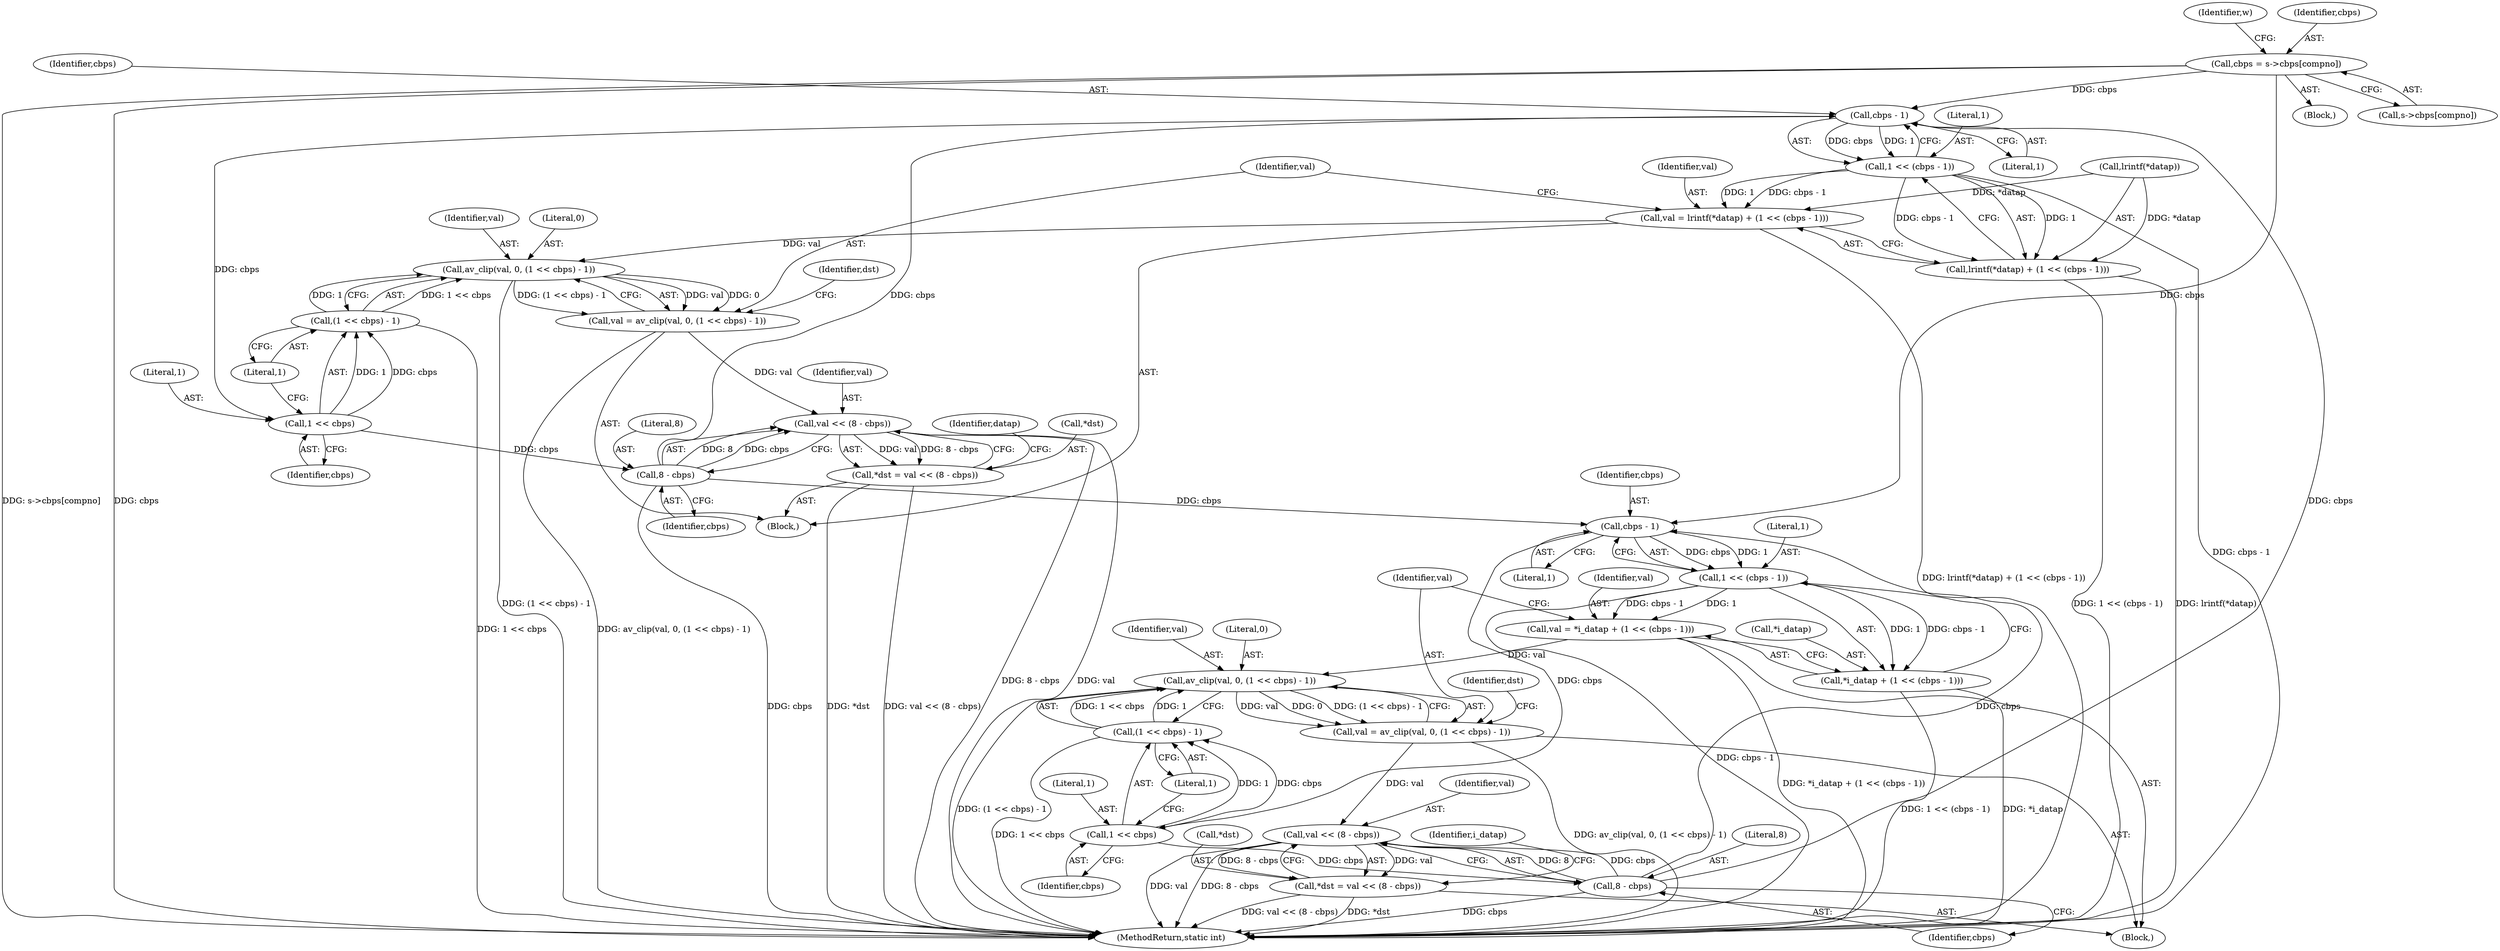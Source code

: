 digraph "0_FFmpeg_fe448cd28d674c3eff3072552eae366d0b659ce9@array" {
"1000504" [label="(Call,cbps = s->cbps[compno])"];
"1000702" [label="(Call,cbps - 1)"];
"1000700" [label="(Call,1 << (cbps - 1))"];
"1000694" [label="(Call,val = lrintf(*datap) + (1 << (cbps - 1)))"];
"1000707" [label="(Call,av_clip(val, 0, (1 << cbps) - 1))"];
"1000705" [label="(Call,val = av_clip(val, 0, (1 << cbps) - 1))"];
"1000718" [label="(Call,val << (8 - cbps))"];
"1000715" [label="(Call,*dst = val << (8 - cbps))"];
"1000696" [label="(Call,lrintf(*datap) + (1 << (cbps - 1)))"];
"1000711" [label="(Call,1 << cbps)"];
"1000710" [label="(Call,(1 << cbps) - 1)"];
"1000720" [label="(Call,8 - cbps)"];
"1000750" [label="(Call,cbps - 1)"];
"1000748" [label="(Call,1 << (cbps - 1))"];
"1000743" [label="(Call,val = *i_datap + (1 << (cbps - 1)))"];
"1000755" [label="(Call,av_clip(val, 0, (1 << cbps) - 1))"];
"1000753" [label="(Call,val = av_clip(val, 0, (1 << cbps) - 1))"];
"1000766" [label="(Call,val << (8 - cbps))"];
"1000763" [label="(Call,*dst = val << (8 - cbps))"];
"1000745" [label="(Call,*i_datap + (1 << (cbps - 1)))"];
"1000759" [label="(Call,1 << cbps)"];
"1000758" [label="(Call,(1 << cbps) - 1)"];
"1000768" [label="(Call,8 - cbps)"];
"1000694" [label="(Call,val = lrintf(*datap) + (1 << (cbps - 1)))"];
"1000704" [label="(Literal,1)"];
"1000718" [label="(Call,val << (8 - cbps))"];
"1000744" [label="(Identifier,val)"];
"1000705" [label="(Call,val = av_clip(val, 0, (1 << cbps) - 1))"];
"1000741" [label="(Block,)"];
"1000724" [label="(Identifier,datap)"];
"1000764" [label="(Call,*dst)"];
"1000721" [label="(Literal,8)"];
"1000760" [label="(Literal,1)"];
"1000719" [label="(Identifier,val)"];
"1000713" [label="(Identifier,cbps)"];
"1000720" [label="(Call,8 - cbps)"];
"1000745" [label="(Call,*i_datap + (1 << (cbps - 1)))"];
"1000707" [label="(Call,av_clip(val, 0, (1 << cbps) - 1))"];
"1000762" [label="(Literal,1)"];
"1000696" [label="(Call,lrintf(*datap) + (1 << (cbps - 1)))"];
"1000701" [label="(Literal,1)"];
"1000702" [label="(Call,cbps - 1)"];
"1000768" [label="(Call,8 - cbps)"];
"1000748" [label="(Call,1 << (cbps - 1))"];
"1000767" [label="(Identifier,val)"];
"1000692" [label="(Block,)"];
"1000695" [label="(Identifier,val)"];
"1001114" [label="(MethodReturn,static int)"];
"1000751" [label="(Identifier,cbps)"];
"1000756" [label="(Identifier,val)"];
"1000706" [label="(Identifier,val)"];
"1000759" [label="(Call,1 << cbps)"];
"1000749" [label="(Literal,1)"];
"1000769" [label="(Literal,8)"];
"1000712" [label="(Literal,1)"];
"1000504" [label="(Call,cbps = s->cbps[compno])"];
"1000758" [label="(Call,(1 << cbps) - 1)"];
"1000710" [label="(Call,(1 << cbps) - 1)"];
"1000709" [label="(Literal,0)"];
"1000757" [label="(Literal,0)"];
"1000754" [label="(Identifier,val)"];
"1000763" [label="(Call,*dst = val << (8 - cbps))"];
"1000746" [label="(Call,*i_datap)"];
"1000755" [label="(Call,av_clip(val, 0, (1 << cbps) - 1))"];
"1000722" [label="(Identifier,cbps)"];
"1000474" [label="(Block,)"];
"1000703" [label="(Identifier,cbps)"];
"1000753" [label="(Call,val = av_clip(val, 0, (1 << cbps) - 1))"];
"1000750" [label="(Call,cbps - 1)"];
"1000743" [label="(Call,val = *i_datap + (1 << (cbps - 1)))"];
"1000772" [label="(Identifier,i_datap)"];
"1000700" [label="(Call,1 << (cbps - 1))"];
"1000506" [label="(Call,s->cbps[compno])"];
"1000717" [label="(Identifier,dst)"];
"1000697" [label="(Call,lrintf(*datap))"];
"1000715" [label="(Call,*dst = val << (8 - cbps))"];
"1000513" [label="(Identifier,w)"];
"1000765" [label="(Identifier,dst)"];
"1000708" [label="(Identifier,val)"];
"1000714" [label="(Literal,1)"];
"1000761" [label="(Identifier,cbps)"];
"1000766" [label="(Call,val << (8 - cbps))"];
"1000770" [label="(Identifier,cbps)"];
"1000752" [label="(Literal,1)"];
"1000716" [label="(Call,*dst)"];
"1000505" [label="(Identifier,cbps)"];
"1000711" [label="(Call,1 << cbps)"];
"1000504" -> "1000474"  [label="AST: "];
"1000504" -> "1000506"  [label="CFG: "];
"1000505" -> "1000504"  [label="AST: "];
"1000506" -> "1000504"  [label="AST: "];
"1000513" -> "1000504"  [label="CFG: "];
"1000504" -> "1001114"  [label="DDG: s->cbps[compno]"];
"1000504" -> "1001114"  [label="DDG: cbps"];
"1000504" -> "1000702"  [label="DDG: cbps"];
"1000504" -> "1000750"  [label="DDG: cbps"];
"1000702" -> "1000700"  [label="AST: "];
"1000702" -> "1000704"  [label="CFG: "];
"1000703" -> "1000702"  [label="AST: "];
"1000704" -> "1000702"  [label="AST: "];
"1000700" -> "1000702"  [label="CFG: "];
"1000702" -> "1000700"  [label="DDG: cbps"];
"1000702" -> "1000700"  [label="DDG: 1"];
"1000768" -> "1000702"  [label="DDG: cbps"];
"1000720" -> "1000702"  [label="DDG: cbps"];
"1000702" -> "1000711"  [label="DDG: cbps"];
"1000700" -> "1000696"  [label="AST: "];
"1000701" -> "1000700"  [label="AST: "];
"1000696" -> "1000700"  [label="CFG: "];
"1000700" -> "1001114"  [label="DDG: cbps - 1"];
"1000700" -> "1000694"  [label="DDG: 1"];
"1000700" -> "1000694"  [label="DDG: cbps - 1"];
"1000700" -> "1000696"  [label="DDG: 1"];
"1000700" -> "1000696"  [label="DDG: cbps - 1"];
"1000694" -> "1000692"  [label="AST: "];
"1000694" -> "1000696"  [label="CFG: "];
"1000695" -> "1000694"  [label="AST: "];
"1000696" -> "1000694"  [label="AST: "];
"1000706" -> "1000694"  [label="CFG: "];
"1000694" -> "1001114"  [label="DDG: lrintf(*datap) + (1 << (cbps - 1))"];
"1000697" -> "1000694"  [label="DDG: *datap"];
"1000694" -> "1000707"  [label="DDG: val"];
"1000707" -> "1000705"  [label="AST: "];
"1000707" -> "1000710"  [label="CFG: "];
"1000708" -> "1000707"  [label="AST: "];
"1000709" -> "1000707"  [label="AST: "];
"1000710" -> "1000707"  [label="AST: "];
"1000705" -> "1000707"  [label="CFG: "];
"1000707" -> "1001114"  [label="DDG: (1 << cbps) - 1"];
"1000707" -> "1000705"  [label="DDG: val"];
"1000707" -> "1000705"  [label="DDG: 0"];
"1000707" -> "1000705"  [label="DDG: (1 << cbps) - 1"];
"1000710" -> "1000707"  [label="DDG: 1 << cbps"];
"1000710" -> "1000707"  [label="DDG: 1"];
"1000705" -> "1000692"  [label="AST: "];
"1000706" -> "1000705"  [label="AST: "];
"1000717" -> "1000705"  [label="CFG: "];
"1000705" -> "1001114"  [label="DDG: av_clip(val, 0, (1 << cbps) - 1)"];
"1000705" -> "1000718"  [label="DDG: val"];
"1000718" -> "1000715"  [label="AST: "];
"1000718" -> "1000720"  [label="CFG: "];
"1000719" -> "1000718"  [label="AST: "];
"1000720" -> "1000718"  [label="AST: "];
"1000715" -> "1000718"  [label="CFG: "];
"1000718" -> "1001114"  [label="DDG: 8 - cbps"];
"1000718" -> "1001114"  [label="DDG: val"];
"1000718" -> "1000715"  [label="DDG: val"];
"1000718" -> "1000715"  [label="DDG: 8 - cbps"];
"1000720" -> "1000718"  [label="DDG: 8"];
"1000720" -> "1000718"  [label="DDG: cbps"];
"1000715" -> "1000692"  [label="AST: "];
"1000716" -> "1000715"  [label="AST: "];
"1000724" -> "1000715"  [label="CFG: "];
"1000715" -> "1001114"  [label="DDG: *dst"];
"1000715" -> "1001114"  [label="DDG: val << (8 - cbps)"];
"1000697" -> "1000696"  [label="AST: "];
"1000696" -> "1001114"  [label="DDG: 1 << (cbps - 1)"];
"1000696" -> "1001114"  [label="DDG: lrintf(*datap)"];
"1000697" -> "1000696"  [label="DDG: *datap"];
"1000711" -> "1000710"  [label="AST: "];
"1000711" -> "1000713"  [label="CFG: "];
"1000712" -> "1000711"  [label="AST: "];
"1000713" -> "1000711"  [label="AST: "];
"1000714" -> "1000711"  [label="CFG: "];
"1000711" -> "1000710"  [label="DDG: 1"];
"1000711" -> "1000710"  [label="DDG: cbps"];
"1000711" -> "1000720"  [label="DDG: cbps"];
"1000710" -> "1000714"  [label="CFG: "];
"1000714" -> "1000710"  [label="AST: "];
"1000710" -> "1001114"  [label="DDG: 1 << cbps"];
"1000720" -> "1000722"  [label="CFG: "];
"1000721" -> "1000720"  [label="AST: "];
"1000722" -> "1000720"  [label="AST: "];
"1000720" -> "1001114"  [label="DDG: cbps"];
"1000720" -> "1000750"  [label="DDG: cbps"];
"1000750" -> "1000748"  [label="AST: "];
"1000750" -> "1000752"  [label="CFG: "];
"1000751" -> "1000750"  [label="AST: "];
"1000752" -> "1000750"  [label="AST: "];
"1000748" -> "1000750"  [label="CFG: "];
"1000750" -> "1000748"  [label="DDG: cbps"];
"1000750" -> "1000748"  [label="DDG: 1"];
"1000768" -> "1000750"  [label="DDG: cbps"];
"1000750" -> "1000759"  [label="DDG: cbps"];
"1000748" -> "1000745"  [label="AST: "];
"1000749" -> "1000748"  [label="AST: "];
"1000745" -> "1000748"  [label="CFG: "];
"1000748" -> "1001114"  [label="DDG: cbps - 1"];
"1000748" -> "1000743"  [label="DDG: 1"];
"1000748" -> "1000743"  [label="DDG: cbps - 1"];
"1000748" -> "1000745"  [label="DDG: 1"];
"1000748" -> "1000745"  [label="DDG: cbps - 1"];
"1000743" -> "1000741"  [label="AST: "];
"1000743" -> "1000745"  [label="CFG: "];
"1000744" -> "1000743"  [label="AST: "];
"1000745" -> "1000743"  [label="AST: "];
"1000754" -> "1000743"  [label="CFG: "];
"1000743" -> "1001114"  [label="DDG: *i_datap + (1 << (cbps - 1))"];
"1000743" -> "1000755"  [label="DDG: val"];
"1000755" -> "1000753"  [label="AST: "];
"1000755" -> "1000758"  [label="CFG: "];
"1000756" -> "1000755"  [label="AST: "];
"1000757" -> "1000755"  [label="AST: "];
"1000758" -> "1000755"  [label="AST: "];
"1000753" -> "1000755"  [label="CFG: "];
"1000755" -> "1001114"  [label="DDG: (1 << cbps) - 1"];
"1000755" -> "1000753"  [label="DDG: val"];
"1000755" -> "1000753"  [label="DDG: 0"];
"1000755" -> "1000753"  [label="DDG: (1 << cbps) - 1"];
"1000758" -> "1000755"  [label="DDG: 1 << cbps"];
"1000758" -> "1000755"  [label="DDG: 1"];
"1000753" -> "1000741"  [label="AST: "];
"1000754" -> "1000753"  [label="AST: "];
"1000765" -> "1000753"  [label="CFG: "];
"1000753" -> "1001114"  [label="DDG: av_clip(val, 0, (1 << cbps) - 1)"];
"1000753" -> "1000766"  [label="DDG: val"];
"1000766" -> "1000763"  [label="AST: "];
"1000766" -> "1000768"  [label="CFG: "];
"1000767" -> "1000766"  [label="AST: "];
"1000768" -> "1000766"  [label="AST: "];
"1000763" -> "1000766"  [label="CFG: "];
"1000766" -> "1001114"  [label="DDG: val"];
"1000766" -> "1001114"  [label="DDG: 8 - cbps"];
"1000766" -> "1000763"  [label="DDG: val"];
"1000766" -> "1000763"  [label="DDG: 8 - cbps"];
"1000768" -> "1000766"  [label="DDG: 8"];
"1000768" -> "1000766"  [label="DDG: cbps"];
"1000763" -> "1000741"  [label="AST: "];
"1000764" -> "1000763"  [label="AST: "];
"1000772" -> "1000763"  [label="CFG: "];
"1000763" -> "1001114"  [label="DDG: val << (8 - cbps)"];
"1000763" -> "1001114"  [label="DDG: *dst"];
"1000746" -> "1000745"  [label="AST: "];
"1000745" -> "1001114"  [label="DDG: 1 << (cbps - 1)"];
"1000745" -> "1001114"  [label="DDG: *i_datap"];
"1000759" -> "1000758"  [label="AST: "];
"1000759" -> "1000761"  [label="CFG: "];
"1000760" -> "1000759"  [label="AST: "];
"1000761" -> "1000759"  [label="AST: "];
"1000762" -> "1000759"  [label="CFG: "];
"1000759" -> "1000758"  [label="DDG: 1"];
"1000759" -> "1000758"  [label="DDG: cbps"];
"1000759" -> "1000768"  [label="DDG: cbps"];
"1000758" -> "1000762"  [label="CFG: "];
"1000762" -> "1000758"  [label="AST: "];
"1000758" -> "1001114"  [label="DDG: 1 << cbps"];
"1000768" -> "1000770"  [label="CFG: "];
"1000769" -> "1000768"  [label="AST: "];
"1000770" -> "1000768"  [label="AST: "];
"1000768" -> "1001114"  [label="DDG: cbps"];
}
